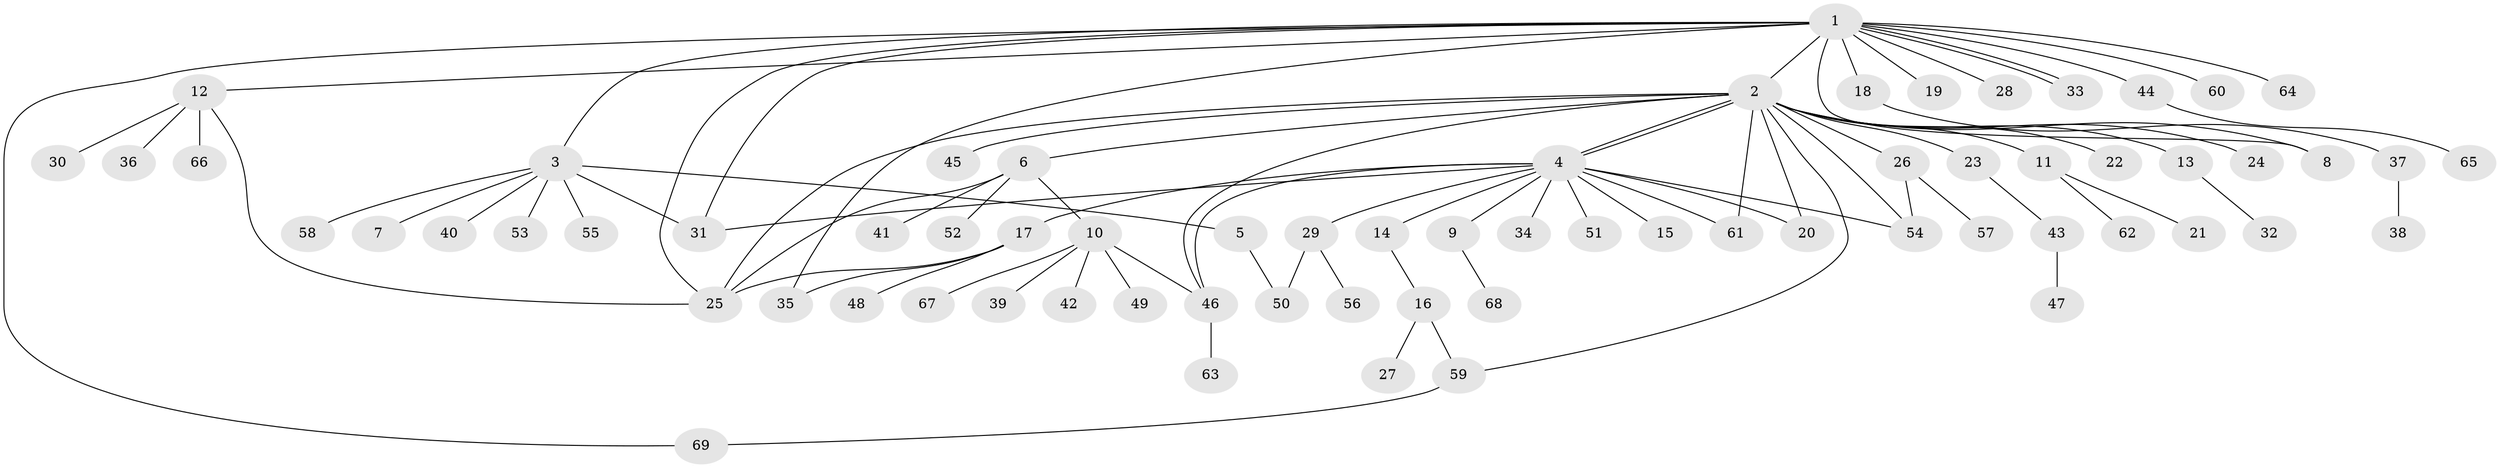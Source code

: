// coarse degree distribution, {13: 0.02, 16: 0.02, 7: 0.02, 12: 0.02, 2: 0.24, 4: 0.04, 1: 0.5, 5: 0.04, 3: 0.1}
// Generated by graph-tools (version 1.1) at 2025/50/03/04/25 22:50:24]
// undirected, 69 vertices, 87 edges
graph export_dot {
  node [color=gray90,style=filled];
  1;
  2;
  3;
  4;
  5;
  6;
  7;
  8;
  9;
  10;
  11;
  12;
  13;
  14;
  15;
  16;
  17;
  18;
  19;
  20;
  21;
  22;
  23;
  24;
  25;
  26;
  27;
  28;
  29;
  30;
  31;
  32;
  33;
  34;
  35;
  36;
  37;
  38;
  39;
  40;
  41;
  42;
  43;
  44;
  45;
  46;
  47;
  48;
  49;
  50;
  51;
  52;
  53;
  54;
  55;
  56;
  57;
  58;
  59;
  60;
  61;
  62;
  63;
  64;
  65;
  66;
  67;
  68;
  69;
  1 -- 2;
  1 -- 3;
  1 -- 8;
  1 -- 12;
  1 -- 18;
  1 -- 19;
  1 -- 25;
  1 -- 28;
  1 -- 31;
  1 -- 33;
  1 -- 33;
  1 -- 35;
  1 -- 44;
  1 -- 60;
  1 -- 64;
  1 -- 69;
  2 -- 4;
  2 -- 4;
  2 -- 6;
  2 -- 8;
  2 -- 11;
  2 -- 13;
  2 -- 20;
  2 -- 22;
  2 -- 23;
  2 -- 24;
  2 -- 25;
  2 -- 26;
  2 -- 45;
  2 -- 46;
  2 -- 54;
  2 -- 59;
  2 -- 61;
  3 -- 5;
  3 -- 7;
  3 -- 31;
  3 -- 40;
  3 -- 53;
  3 -- 55;
  3 -- 58;
  4 -- 9;
  4 -- 14;
  4 -- 15;
  4 -- 17;
  4 -- 20;
  4 -- 29;
  4 -- 31;
  4 -- 34;
  4 -- 46;
  4 -- 51;
  4 -- 54;
  4 -- 61;
  5 -- 50;
  6 -- 10;
  6 -- 25;
  6 -- 41;
  6 -- 52;
  9 -- 68;
  10 -- 39;
  10 -- 42;
  10 -- 46;
  10 -- 49;
  10 -- 67;
  11 -- 21;
  11 -- 62;
  12 -- 25;
  12 -- 30;
  12 -- 36;
  12 -- 66;
  13 -- 32;
  14 -- 16;
  16 -- 27;
  16 -- 59;
  17 -- 25;
  17 -- 35;
  17 -- 48;
  18 -- 37;
  23 -- 43;
  26 -- 54;
  26 -- 57;
  29 -- 50;
  29 -- 56;
  37 -- 38;
  43 -- 47;
  44 -- 65;
  46 -- 63;
  59 -- 69;
}
